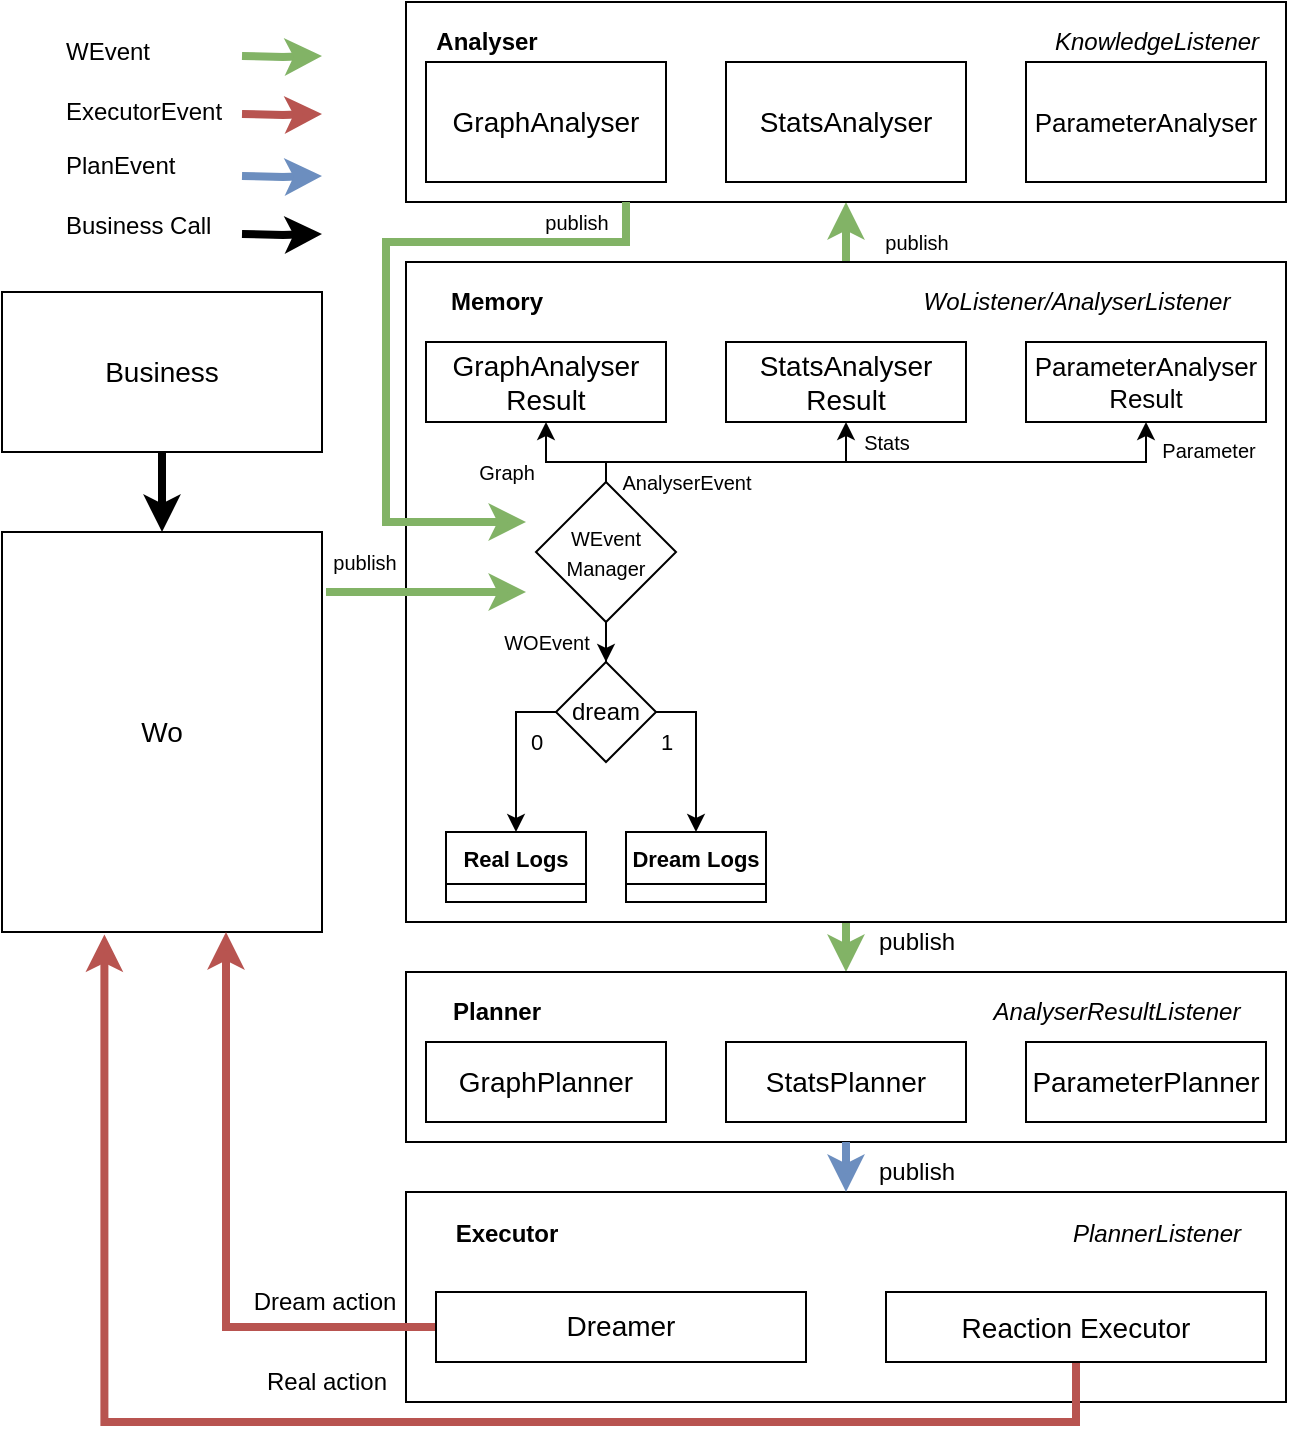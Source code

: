 <mxfile version="19.0.0" type="device"><diagram id="gRg7UHnxYuvVEjStJpHx" name="Page-1"><mxGraphModel dx="1472" dy="804" grid="1" gridSize="10" guides="1" tooltips="1" connect="1" arrows="1" fold="1" page="1" pageScale="1" pageWidth="827" pageHeight="1169" math="0" shadow="0"><root><mxCell id="0"/><mxCell id="1" parent="0"/><mxCell id="RJfiCJJlDYWIYcxAatYN-1" value="" style="rounded=0;whiteSpace=wrap;html=1;fontSize=10;" parent="1" vertex="1"><mxGeometry x="310" y="715" width="440" height="105" as="geometry"/></mxCell><mxCell id="eGc074BNSoweGuL8K8vA-1" value="&lt;font style=&quot;font-size: 14px&quot;&gt;Wo&lt;/font&gt;" style="rounded=0;whiteSpace=wrap;html=1;" parent="1" vertex="1"><mxGeometry x="108" y="385" width="160" height="200" as="geometry"/></mxCell><mxCell id="M6r_V2_CPhSMCasmv5Qg-44" style="edgeStyle=orthogonalEdgeStyle;rounded=0;orthogonalLoop=1;jettySize=auto;html=1;exitX=0.5;exitY=1;exitDx=0;exitDy=0;entryX=0.5;entryY=0;entryDx=0;entryDy=0;startArrow=none;startFill=0;endArrow=classic;endFill=1;strokeWidth=4;" parent="1" source="eGc074BNSoweGuL8K8vA-6" target="eGc074BNSoweGuL8K8vA-1" edge="1"><mxGeometry relative="1" as="geometry"/></mxCell><mxCell id="eGc074BNSoweGuL8K8vA-6" value="&lt;font style=&quot;font-size: 14px&quot;&gt;Business&lt;/font&gt;" style="rounded=0;whiteSpace=wrap;html=1;" parent="1" vertex="1"><mxGeometry x="108" y="265" width="160" height="80" as="geometry"/></mxCell><mxCell id="eGc074BNSoweGuL8K8vA-62" style="edgeStyle=orthogonalEdgeStyle;rounded=0;orthogonalLoop=1;jettySize=auto;html=1;exitX=0.5;exitY=0;exitDx=0;exitDy=0;fontSize=30;strokeWidth=4;fillColor=#d5e8d4;strokeColor=#82b366;" parent="1" source="eGc074BNSoweGuL8K8vA-8" edge="1"><mxGeometry relative="1" as="geometry"><mxPoint x="530" y="220" as="targetPoint"/></mxGeometry></mxCell><mxCell id="M6r_V2_CPhSMCasmv5Qg-19" style="edgeStyle=orthogonalEdgeStyle;rounded=0;orthogonalLoop=1;jettySize=auto;html=1;startArrow=none;startFill=0;endArrow=classic;endFill=1;strokeWidth=4;fillColor=#d5e8d4;strokeColor=#82b366;" parent="1" source="eGc074BNSoweGuL8K8vA-8" target="M6r_V2_CPhSMCasmv5Qg-15" edge="1"><mxGeometry relative="1" as="geometry"/></mxCell><mxCell id="eGc074BNSoweGuL8K8vA-8" value="" style="rounded=0;whiteSpace=wrap;html=1;" parent="1" vertex="1"><mxGeometry x="310" y="250" width="440" height="330" as="geometry"/></mxCell><mxCell id="eGc074BNSoweGuL8K8vA-9" value="&lt;b&gt;Memory&lt;/b&gt;" style="text;html=1;align=center;verticalAlign=middle;resizable=0;points=[];autosize=1;strokeColor=none;fillColor=none;" parent="1" vertex="1"><mxGeometry x="325" y="260" width="60" height="20" as="geometry"/></mxCell><mxCell id="eGc074BNSoweGuL8K8vA-10" value="" style="rounded=0;whiteSpace=wrap;html=1;" parent="1" vertex="1"><mxGeometry x="310" y="120" width="440" height="100" as="geometry"/></mxCell><mxCell id="eGc074BNSoweGuL8K8vA-11" value="&lt;i&gt;KnowledgeListener&lt;/i&gt;" style="text;html=1;align=center;verticalAlign=middle;resizable=0;points=[];autosize=1;strokeColor=none;fillColor=none;" parent="1" vertex="1"><mxGeometry x="625" y="130" width="120" height="20" as="geometry"/></mxCell><mxCell id="eGc074BNSoweGuL8K8vA-12" value="&lt;b&gt;Analyser&lt;/b&gt;" style="text;html=1;align=center;verticalAlign=middle;resizable=0;points=[];autosize=1;strokeColor=none;fillColor=none;" parent="1" vertex="1"><mxGeometry x="315" y="130" width="70" height="20" as="geometry"/></mxCell><mxCell id="eGc074BNSoweGuL8K8vA-14" value="&lt;font style=&quot;font-size: 14px&quot;&gt;GraphAnalyser&lt;/font&gt;" style="rounded=0;whiteSpace=wrap;html=1;" parent="1" vertex="1"><mxGeometry x="320" y="150" width="120" height="60" as="geometry"/></mxCell><mxCell id="eGc074BNSoweGuL8K8vA-15" value="&lt;font style=&quot;font-size: 14px&quot;&gt;StatsAnalyser&lt;/font&gt;" style="rounded=0;whiteSpace=wrap;html=1;" parent="1" vertex="1"><mxGeometry x="470" y="150" width="120" height="60" as="geometry"/></mxCell><mxCell id="eGc074BNSoweGuL8K8vA-16" value="&lt;font style=&quot;font-size: 13px&quot;&gt;ParameterAnalyser&lt;/font&gt;" style="rounded=0;whiteSpace=wrap;html=1;" parent="1" vertex="1"><mxGeometry x="620" y="150" width="120" height="60" as="geometry"/></mxCell><mxCell id="eGc074BNSoweGuL8K8vA-46" style="edgeStyle=orthogonalEdgeStyle;rounded=0;orthogonalLoop=1;jettySize=auto;html=1;exitX=1;exitY=0.5;exitDx=0;exitDy=0;entryX=0.5;entryY=0;entryDx=0;entryDy=0;fontSize=10;strokeWidth=1;" parent="1" source="eGc074BNSoweGuL8K8vA-17" target="eGc074BNSoweGuL8K8vA-33" edge="1"><mxGeometry relative="1" as="geometry"/></mxCell><mxCell id="eGc074BNSoweGuL8K8vA-48" style="edgeStyle=orthogonalEdgeStyle;rounded=0;orthogonalLoop=1;jettySize=auto;html=1;exitX=0;exitY=0.5;exitDx=0;exitDy=0;fontSize=10;strokeWidth=1;" parent="1" source="eGc074BNSoweGuL8K8vA-17" target="eGc074BNSoweGuL8K8vA-29" edge="1"><mxGeometry relative="1" as="geometry"/></mxCell><mxCell id="eGc074BNSoweGuL8K8vA-17" value="dream" style="rhombus;whiteSpace=wrap;html=1;" parent="1" vertex="1"><mxGeometry x="385" y="450" width="50" height="50" as="geometry"/></mxCell><mxCell id="eGc074BNSoweGuL8K8vA-20" style="edgeStyle=orthogonalEdgeStyle;rounded=0;orthogonalLoop=1;jettySize=auto;html=1;strokeWidth=4;fillColor=#d5e8d4;strokeColor=#82b366;" parent="1" edge="1"><mxGeometry relative="1" as="geometry"><mxPoint x="228" y="147" as="sourcePoint"/><mxPoint x="268" y="147" as="targetPoint"/></mxGeometry></mxCell><mxCell id="eGc074BNSoweGuL8K8vA-21" value="WEvent" style="text;html=1;strokeColor=none;fillColor=none;align=left;verticalAlign=middle;whiteSpace=wrap;rounded=0;" parent="1" vertex="1"><mxGeometry x="138" y="130" width="60" height="30" as="geometry"/></mxCell><mxCell id="eGc074BNSoweGuL8K8vA-19" style="edgeStyle=orthogonalEdgeStyle;rounded=0;orthogonalLoop=1;jettySize=auto;html=1;fillColor=#d5e8d4;strokeColor=#82b366;strokeWidth=4;" parent="1" edge="1"><mxGeometry relative="1" as="geometry"><mxPoint x="270" y="415" as="sourcePoint"/><mxPoint x="370" y="415" as="targetPoint"/><Array as="points"><mxPoint x="270" y="415"/></Array></mxGeometry></mxCell><mxCell id="eGc074BNSoweGuL8K8vA-29" value="Real Logs" style="swimlane;fontStyle=1;childLayout=stackLayout;horizontal=1;startSize=26;horizontalStack=0;resizeParent=1;resizeParentMax=0;resizeLast=0;collapsible=1;marginBottom=0;align=center;fontSize=11;" parent="1" vertex="1"><mxGeometry x="330" y="535" width="70" height="35" as="geometry"/></mxCell><mxCell id="eGc074BNSoweGuL8K8vA-33" value="Dream Logs" style="swimlane;fontStyle=1;childLayout=stackLayout;horizontal=1;startSize=26;horizontalStack=0;resizeParent=1;resizeParentMax=0;resizeLast=0;collapsible=1;marginBottom=0;align=center;fontSize=11;" parent="1" vertex="1"><mxGeometry x="420" y="535" width="70" height="35" as="geometry"/></mxCell><mxCell id="eGc074BNSoweGuL8K8vA-37" value="0" style="text;html=1;align=center;verticalAlign=middle;resizable=0;points=[];autosize=1;strokeColor=none;fillColor=none;fontSize=11;" parent="1" vertex="1"><mxGeometry x="365" y="480" width="20" height="20" as="geometry"/></mxCell><mxCell id="eGc074BNSoweGuL8K8vA-38" value="1" style="text;html=1;align=center;verticalAlign=middle;resizable=0;points=[];autosize=1;strokeColor=none;fillColor=none;fontSize=11;" parent="1" vertex="1"><mxGeometry x="430" y="480" width="20" height="20" as="geometry"/></mxCell><mxCell id="eGc074BNSoweGuL8K8vA-39" value="&lt;font style=&quot;font-size: 14px&quot;&gt;GraphAnalyser&lt;br&gt;Result&lt;/font&gt;" style="rounded=0;whiteSpace=wrap;html=1;" parent="1" vertex="1"><mxGeometry x="320" y="290" width="120" height="40" as="geometry"/></mxCell><mxCell id="eGc074BNSoweGuL8K8vA-40" value="&lt;font style=&quot;font-size: 14px&quot;&gt;StatsAnalyser&lt;br&gt;Result&lt;/font&gt;" style="rounded=0;whiteSpace=wrap;html=1;" parent="1" vertex="1"><mxGeometry x="470" y="290" width="120" height="40" as="geometry"/></mxCell><mxCell id="eGc074BNSoweGuL8K8vA-41" value="&lt;font style=&quot;font-size: 13px&quot;&gt;ParameterAnalyser&lt;br&gt;Result&lt;/font&gt;" style="rounded=0;whiteSpace=wrap;html=1;" parent="1" vertex="1"><mxGeometry x="620" y="290" width="120" height="40" as="geometry"/></mxCell><mxCell id="eGc074BNSoweGuL8K8vA-45" style="edgeStyle=orthogonalEdgeStyle;rounded=0;orthogonalLoop=1;jettySize=auto;html=1;entryX=0.5;entryY=0;entryDx=0;entryDy=0;fontSize=10;strokeWidth=1;" parent="1" source="eGc074BNSoweGuL8K8vA-43" target="eGc074BNSoweGuL8K8vA-17" edge="1"><mxGeometry relative="1" as="geometry"/></mxCell><mxCell id="eGc074BNSoweGuL8K8vA-50" style="edgeStyle=orthogonalEdgeStyle;rounded=0;orthogonalLoop=1;jettySize=auto;html=1;entryX=0.5;entryY=1;entryDx=0;entryDy=0;fontSize=10;strokeWidth=1;" parent="1" source="eGc074BNSoweGuL8K8vA-43" target="eGc074BNSoweGuL8K8vA-39" edge="1"><mxGeometry relative="1" as="geometry"><Array as="points"><mxPoint x="410" y="350"/><mxPoint x="380" y="350"/></Array></mxGeometry></mxCell><mxCell id="eGc074BNSoweGuL8K8vA-51" style="edgeStyle=orthogonalEdgeStyle;rounded=0;orthogonalLoop=1;jettySize=auto;html=1;entryX=0.5;entryY=1;entryDx=0;entryDy=0;fontSize=10;strokeWidth=1;" parent="1" source="eGc074BNSoweGuL8K8vA-43" target="eGc074BNSoweGuL8K8vA-40" edge="1"><mxGeometry relative="1" as="geometry"><Array as="points"><mxPoint x="410" y="350"/><mxPoint x="530" y="350"/></Array></mxGeometry></mxCell><mxCell id="eGc074BNSoweGuL8K8vA-52" style="edgeStyle=orthogonalEdgeStyle;rounded=0;orthogonalLoop=1;jettySize=auto;html=1;entryX=0.5;entryY=1;entryDx=0;entryDy=0;fontSize=10;strokeWidth=1;" parent="1" source="eGc074BNSoweGuL8K8vA-43" target="eGc074BNSoweGuL8K8vA-41" edge="1"><mxGeometry relative="1" as="geometry"><Array as="points"><mxPoint x="410" y="350"/><mxPoint x="680" y="350"/></Array></mxGeometry></mxCell><mxCell id="eGc074BNSoweGuL8K8vA-43" value="&lt;font style=&quot;font-size: 10px&quot;&gt;WEvent&lt;br&gt;Manager&lt;/font&gt;" style="rhombus;whiteSpace=wrap;html=1;fontSize=12;" parent="1" vertex="1"><mxGeometry x="375" y="360" width="70" height="70" as="geometry"/></mxCell><mxCell id="eGc074BNSoweGuL8K8vA-44" value="WOEvent" style="text;html=1;align=center;verticalAlign=middle;resizable=0;points=[];autosize=1;strokeColor=none;fillColor=none;fontSize=10;" parent="1" vertex="1"><mxGeometry x="350" y="430" width="60" height="20" as="geometry"/></mxCell><mxCell id="eGc074BNSoweGuL8K8vA-53" value="AnalyserEvent" style="text;html=1;align=center;verticalAlign=middle;resizable=0;points=[];autosize=1;strokeColor=none;fillColor=none;fontSize=10;" parent="1" vertex="1"><mxGeometry x="410" y="350" width="80" height="20" as="geometry"/></mxCell><mxCell id="eGc074BNSoweGuL8K8vA-54" value="Graph" style="text;html=1;align=center;verticalAlign=middle;resizable=0;points=[];autosize=1;strokeColor=none;fillColor=none;fontSize=10;" parent="1" vertex="1"><mxGeometry x="340" y="345" width="40" height="20" as="geometry"/></mxCell><mxCell id="eGc074BNSoweGuL8K8vA-55" value="Stats" style="text;html=1;align=center;verticalAlign=middle;resizable=0;points=[];autosize=1;strokeColor=none;fillColor=none;fontSize=10;" parent="1" vertex="1"><mxGeometry x="530" y="330" width="40" height="20" as="geometry"/></mxCell><mxCell id="eGc074BNSoweGuL8K8vA-56" value="Parameter" style="text;html=1;align=center;verticalAlign=middle;resizable=0;points=[];autosize=1;strokeColor=none;fillColor=none;fontSize=10;" parent="1" vertex="1"><mxGeometry x="681" y="334" width="60" height="20" as="geometry"/></mxCell><mxCell id="eGc074BNSoweGuL8K8vA-60" value="&lt;i&gt;PlannerListener&lt;/i&gt;" style="text;html=1;align=center;verticalAlign=middle;resizable=0;points=[];autosize=1;strokeColor=none;fillColor=none;" parent="1" vertex="1"><mxGeometry x="635" y="726" width="100" height="20" as="geometry"/></mxCell><mxCell id="eGc074BNSoweGuL8K8vA-64" value="ExecutorEvent" style="text;html=1;strokeColor=none;fillColor=none;align=left;verticalAlign=middle;whiteSpace=wrap;rounded=0;" parent="1" vertex="1"><mxGeometry x="138" y="160" width="90" height="30" as="geometry"/></mxCell><mxCell id="eGc074BNSoweGuL8K8vA-65" style="edgeStyle=orthogonalEdgeStyle;rounded=0;orthogonalLoop=1;jettySize=auto;html=1;strokeWidth=4;fillColor=#f8cecc;strokeColor=#b85450;" parent="1" edge="1"><mxGeometry relative="1" as="geometry"><mxPoint x="228" y="176" as="sourcePoint"/><mxPoint x="268" y="176" as="targetPoint"/></mxGeometry></mxCell><mxCell id="eGc074BNSoweGuL8K8vA-72" value="publish" style="text;html=1;align=center;verticalAlign=middle;resizable=0;points=[];autosize=1;strokeColor=none;fillColor=none;fontSize=10;" parent="1" vertex="1"><mxGeometry x="540" y="230" width="50" height="20" as="geometry"/></mxCell><mxCell id="eGc074BNSoweGuL8K8vA-74" value="publish" style="text;html=1;align=center;verticalAlign=middle;resizable=0;points=[];autosize=1;strokeColor=none;fillColor=none;fontSize=10;" parent="1" vertex="1"><mxGeometry x="264" y="390" width="50" height="20" as="geometry"/></mxCell><mxCell id="eGc074BNSoweGuL8K8vA-79" style="edgeStyle=orthogonalEdgeStyle;rounded=0;orthogonalLoop=1;jettySize=auto;html=1;strokeWidth=4;fillColor=#d5e8d4;strokeColor=#82b366;" parent="1" edge="1"><mxGeometry relative="1" as="geometry"><mxPoint x="420" y="220" as="sourcePoint"/><mxPoint x="370" y="380" as="targetPoint"/><Array as="points"><mxPoint x="420" y="240"/><mxPoint x="300" y="240"/><mxPoint x="300" y="380"/><mxPoint x="370" y="380"/></Array></mxGeometry></mxCell><mxCell id="M6r_V2_CPhSMCasmv5Qg-15" value="" style="rounded=0;whiteSpace=wrap;html=1;fontSize=10;" parent="1" vertex="1"><mxGeometry x="310" y="605" width="440" height="85" as="geometry"/></mxCell><mxCell id="M6r_V2_CPhSMCasmv5Qg-7" value="&lt;i&gt;AnalyserResultListener&lt;/i&gt;" style="text;html=1;align=center;verticalAlign=middle;resizable=0;points=[];autosize=1;strokeColor=none;fillColor=none;" parent="1" vertex="1"><mxGeometry x="595" y="615" width="140" height="20" as="geometry"/></mxCell><mxCell id="M6r_V2_CPhSMCasmv5Qg-16" value="&lt;font style=&quot;font-size: 14px&quot;&gt;ParameterPlanner&lt;/font&gt;" style="rounded=0;whiteSpace=wrap;html=1;" parent="1" vertex="1"><mxGeometry x="620" y="640" width="120" height="40" as="geometry"/></mxCell><mxCell id="M6r_V2_CPhSMCasmv5Qg-17" value="&lt;font style=&quot;font-size: 14px&quot;&gt;StatsPlanner&lt;/font&gt;" style="rounded=0;whiteSpace=wrap;html=1;" parent="1" vertex="1"><mxGeometry x="470" y="640" width="120" height="40" as="geometry"/></mxCell><mxCell id="M6r_V2_CPhSMCasmv5Qg-18" value="&lt;font style=&quot;font-size: 14px&quot;&gt;GraphPlanner&lt;/font&gt;" style="rounded=0;whiteSpace=wrap;html=1;" parent="1" vertex="1"><mxGeometry x="320" y="640" width="120" height="40" as="geometry"/></mxCell><mxCell id="M6r_V2_CPhSMCasmv5Qg-21" value="publish" style="text;html=1;align=center;verticalAlign=middle;resizable=0;points=[];autosize=1;strokeColor=none;" parent="1" vertex="1"><mxGeometry x="540" y="580" width="50" height="20" as="geometry"/></mxCell><mxCell id="M6r_V2_CPhSMCasmv5Qg-23" value="&lt;b&gt;Planner&lt;/b&gt;" style="text;html=1;align=center;verticalAlign=middle;resizable=0;points=[];autosize=1;strokeColor=none;fillColor=none;" parent="1" vertex="1"><mxGeometry x="325" y="615" width="60" height="20" as="geometry"/></mxCell><mxCell id="M6r_V2_CPhSMCasmv5Qg-25" value="&lt;i&gt;WoListener/AnalyserListener&lt;/i&gt;" style="text;html=1;align=center;verticalAlign=middle;resizable=0;points=[];autosize=1;strokeColor=none;fillColor=none;" parent="1" vertex="1"><mxGeometry x="560" y="260" width="170" height="20" as="geometry"/></mxCell><mxCell id="M6r_V2_CPhSMCasmv5Qg-26" value="publish" style="text;html=1;align=center;verticalAlign=middle;resizable=0;points=[];autosize=1;strokeColor=none;fillColor=none;fontSize=10;" parent="1" vertex="1"><mxGeometry x="370" y="220" width="50" height="20" as="geometry"/></mxCell><mxCell id="M6r_V2_CPhSMCasmv5Qg-35" style="edgeStyle=orthogonalEdgeStyle;rounded=0;orthogonalLoop=1;jettySize=auto;html=1;startArrow=none;startFill=0;endArrow=classic;endFill=1;strokeWidth=4;fillColor=#f8cecc;strokeColor=#b85450;exitX=0;exitY=0.5;exitDx=0;exitDy=0;" parent="1" source="eGc074BNSoweGuL8K8vA-58" edge="1" target="eGc074BNSoweGuL8K8vA-1"><mxGeometry relative="1" as="geometry"><mxPoint x="200" y="580" as="targetPoint"/><mxPoint x="148.0" y="828" as="sourcePoint"/><Array as="points"><mxPoint x="220" y="783"/></Array></mxGeometry></mxCell><mxCell id="M6r_V2_CPhSMCasmv5Qg-36" style="edgeStyle=orthogonalEdgeStyle;rounded=0;orthogonalLoop=1;jettySize=auto;html=1;startArrow=none;startFill=0;endArrow=classic;endFill=1;strokeWidth=4;fillColor=#f8cecc;strokeColor=#b85450;exitX=0.5;exitY=1;exitDx=0;exitDy=0;entryX=0.32;entryY=1.006;entryDx=0;entryDy=0;entryPerimeter=0;" parent="1" source="RJfiCJJlDYWIYcxAatYN-4" edge="1" target="eGc074BNSoweGuL8K8vA-1"><mxGeometry relative="1" as="geometry"><mxPoint x="160" y="590" as="targetPoint"/><Array as="points"><mxPoint x="645" y="830"/><mxPoint x="159" y="830"/></Array><mxPoint x="640" y="1090" as="sourcePoint"/></mxGeometry></mxCell><mxCell id="M6r_V2_CPhSMCasmv5Qg-37" value="Dream action" style="text;html=1;align=center;verticalAlign=middle;resizable=0;points=[];autosize=1;strokeColor=none;" parent="1" vertex="1"><mxGeometry x="224" y="760" width="90" height="20" as="geometry"/></mxCell><mxCell id="M6r_V2_CPhSMCasmv5Qg-38" value="Real action" style="text;html=1;align=center;verticalAlign=middle;resizable=0;points=[];autosize=1;strokeColor=none;" parent="1" vertex="1"><mxGeometry x="230" y="800" width="80" height="20" as="geometry"/></mxCell><mxCell id="M6r_V2_CPhSMCasmv5Qg-40" style="edgeStyle=orthogonalEdgeStyle;rounded=0;orthogonalLoop=1;jettySize=auto;html=1;startArrow=none;startFill=0;endArrow=classic;endFill=1;strokeWidth=4;fillColor=#dae8fc;strokeColor=#6c8ebf;entryX=0.5;entryY=0;entryDx=0;entryDy=0;" parent="1" edge="1" target="RJfiCJJlDYWIYcxAatYN-1"><mxGeometry relative="1" as="geometry"><mxPoint x="530" y="690.0" as="sourcePoint"/><mxPoint x="530" y="710" as="targetPoint"/></mxGeometry></mxCell><mxCell id="M6r_V2_CPhSMCasmv5Qg-41" value="publish" style="text;html=1;align=center;verticalAlign=middle;resizable=0;points=[];autosize=1;strokeColor=none;" parent="1" vertex="1"><mxGeometry x="540" y="695" width="50" height="20" as="geometry"/></mxCell><mxCell id="RJfiCJJlDYWIYcxAatYN-3" value="" style="group" parent="1" vertex="1" connectable="0"><mxGeometry x="325" y="765" width="185" height="35" as="geometry"/></mxCell><mxCell id="eGc074BNSoweGuL8K8vA-58" value="" style="rounded=0;whiteSpace=wrap;html=1;fontSize=10;" parent="RJfiCJJlDYWIYcxAatYN-3" vertex="1"><mxGeometry width="185" height="35" as="geometry"/></mxCell><mxCell id="M6r_V2_CPhSMCasmv5Qg-6" value="&lt;font style=&quot;font-size: 14px&quot;&gt;Dreamer&lt;/font&gt;" style="text;html=1;align=center;verticalAlign=middle;resizable=0;points=[];autosize=1;strokeColor=none;fillColor=none;" parent="RJfiCJJlDYWIYcxAatYN-3" vertex="1"><mxGeometry x="57.498" y="7.498" width="70" height="20" as="geometry"/></mxCell><mxCell id="RJfiCJJlDYWIYcxAatYN-4" value="&lt;font style=&quot;font-size: 14px&quot;&gt;Reaction Executor&lt;/font&gt;" style="rounded=0;whiteSpace=wrap;html=1;fontSize=10;" parent="1" vertex="1"><mxGeometry x="550" y="765" width="190" height="35" as="geometry"/></mxCell><mxCell id="2dSBDQtFSo27ubnpdT2z-1" value="&lt;b&gt;Executor&lt;/b&gt;" style="text;html=1;align=center;verticalAlign=middle;resizable=0;points=[];autosize=1;strokeColor=none;fillColor=none;" parent="1" vertex="1"><mxGeometry x="325" y="726" width="70" height="20" as="geometry"/></mxCell><mxCell id="2dSBDQtFSo27ubnpdT2z-2" value="PlanEvent" style="text;html=1;strokeColor=none;fillColor=none;align=left;verticalAlign=middle;whiteSpace=wrap;rounded=0;" parent="1" vertex="1"><mxGeometry x="138" y="187" width="60" height="30" as="geometry"/></mxCell><mxCell id="2dSBDQtFSo27ubnpdT2z-3" style="edgeStyle=orthogonalEdgeStyle;rounded=0;orthogonalLoop=1;jettySize=auto;html=1;strokeWidth=4;fillColor=#dae8fc;strokeColor=#6c8ebf;" parent="1" edge="1"><mxGeometry relative="1" as="geometry"><mxPoint x="228" y="207" as="sourcePoint"/><mxPoint x="268" y="207" as="targetPoint"/></mxGeometry></mxCell><mxCell id="2dSBDQtFSo27ubnpdT2z-4" style="edgeStyle=orthogonalEdgeStyle;rounded=0;orthogonalLoop=1;jettySize=auto;html=1;strokeWidth=4;fillColor=#f8cecc;strokeColor=#000000;" parent="1" edge="1"><mxGeometry relative="1" as="geometry"><mxPoint x="228" y="236" as="sourcePoint"/><mxPoint x="268" y="236" as="targetPoint"/></mxGeometry></mxCell><mxCell id="2dSBDQtFSo27ubnpdT2z-5" value="Business Call" style="text;html=1;strokeColor=none;fillColor=none;align=left;verticalAlign=middle;whiteSpace=wrap;rounded=0;" parent="1" vertex="1"><mxGeometry x="138" y="217" width="80" height="30" as="geometry"/></mxCell></root></mxGraphModel></diagram></mxfile>